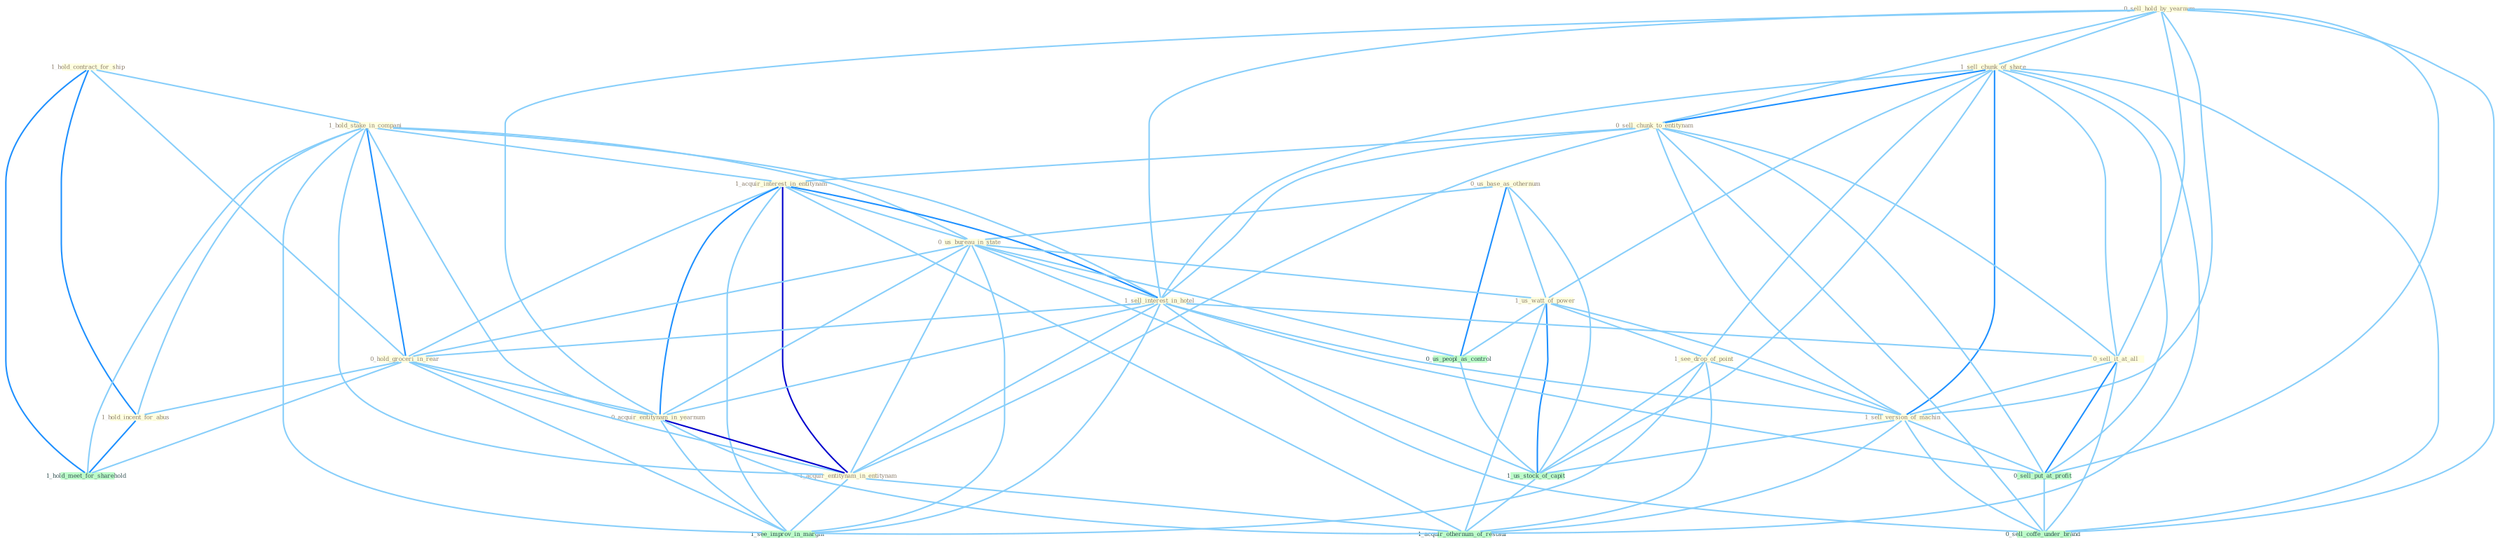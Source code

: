 Graph G{ 
    node
    [shape=polygon,style=filled,width=.5,height=.06,color="#BDFCC9",fixedsize=true,fontsize=4,
    fontcolor="#2f4f4f"];
    {node
    [color="#ffffe0", fontcolor="#8b7d6b"] "1_hold_contract_for_ship " "0_sell_hold_by_yearnum " "1_sell_chunk_of_share " "1_hold_stake_in_compani " "0_us_base_as_othernum " "0_sell_chunk_to_entitynam " "1_acquir_interest_in_entitynam " "0_us_bureau_in_state " "1_us_watt_of_power " "1_sell_interest_in_hotel " "0_hold_groceri_in_rear " "1_hold_incent_for_abus " "1_see_drop_of_point " "0_sell_it_at_all " "0_acquir_entitynam_in_yearnum " "1_sell_version_of_machin " "1_acquir_entitynam_in_entitynam "}
{node [color="#fff0f5", fontcolor="#b22222"]}
edge [color="#B0E2FF"];

	"1_hold_contract_for_ship " -- "1_hold_stake_in_compani " [w="1", color="#87cefa" ];
	"1_hold_contract_for_ship " -- "0_hold_groceri_in_rear " [w="1", color="#87cefa" ];
	"1_hold_contract_for_ship " -- "1_hold_incent_for_abus " [w="2", color="#1e90ff" , len=0.8];
	"1_hold_contract_for_ship " -- "1_hold_meet_for_sharehold " [w="2", color="#1e90ff" , len=0.8];
	"0_sell_hold_by_yearnum " -- "1_sell_chunk_of_share " [w="1", color="#87cefa" ];
	"0_sell_hold_by_yearnum " -- "0_sell_chunk_to_entitynam " [w="1", color="#87cefa" ];
	"0_sell_hold_by_yearnum " -- "1_sell_interest_in_hotel " [w="1", color="#87cefa" ];
	"0_sell_hold_by_yearnum " -- "0_sell_it_at_all " [w="1", color="#87cefa" ];
	"0_sell_hold_by_yearnum " -- "0_acquir_entitynam_in_yearnum " [w="1", color="#87cefa" ];
	"0_sell_hold_by_yearnum " -- "1_sell_version_of_machin " [w="1", color="#87cefa" ];
	"0_sell_hold_by_yearnum " -- "0_sell_put_at_profit " [w="1", color="#87cefa" ];
	"0_sell_hold_by_yearnum " -- "0_sell_coffe_under_brand " [w="1", color="#87cefa" ];
	"1_sell_chunk_of_share " -- "0_sell_chunk_to_entitynam " [w="2", color="#1e90ff" , len=0.8];
	"1_sell_chunk_of_share " -- "1_us_watt_of_power " [w="1", color="#87cefa" ];
	"1_sell_chunk_of_share " -- "1_sell_interest_in_hotel " [w="1", color="#87cefa" ];
	"1_sell_chunk_of_share " -- "1_see_drop_of_point " [w="1", color="#87cefa" ];
	"1_sell_chunk_of_share " -- "0_sell_it_at_all " [w="1", color="#87cefa" ];
	"1_sell_chunk_of_share " -- "1_sell_version_of_machin " [w="2", color="#1e90ff" , len=0.8];
	"1_sell_chunk_of_share " -- "0_sell_put_at_profit " [w="1", color="#87cefa" ];
	"1_sell_chunk_of_share " -- "1_us_stock_of_capit " [w="1", color="#87cefa" ];
	"1_sell_chunk_of_share " -- "0_sell_coffe_under_brand " [w="1", color="#87cefa" ];
	"1_sell_chunk_of_share " -- "1_acquir_othernum_of_restaur " [w="1", color="#87cefa" ];
	"1_hold_stake_in_compani " -- "1_acquir_interest_in_entitynam " [w="1", color="#87cefa" ];
	"1_hold_stake_in_compani " -- "0_us_bureau_in_state " [w="1", color="#87cefa" ];
	"1_hold_stake_in_compani " -- "1_sell_interest_in_hotel " [w="1", color="#87cefa" ];
	"1_hold_stake_in_compani " -- "0_hold_groceri_in_rear " [w="2", color="#1e90ff" , len=0.8];
	"1_hold_stake_in_compani " -- "1_hold_incent_for_abus " [w="1", color="#87cefa" ];
	"1_hold_stake_in_compani " -- "0_acquir_entitynam_in_yearnum " [w="1", color="#87cefa" ];
	"1_hold_stake_in_compani " -- "1_acquir_entitynam_in_entitynam " [w="1", color="#87cefa" ];
	"1_hold_stake_in_compani " -- "1_see_improv_in_margin " [w="1", color="#87cefa" ];
	"1_hold_stake_in_compani " -- "1_hold_meet_for_sharehold " [w="1", color="#87cefa" ];
	"0_us_base_as_othernum " -- "0_us_bureau_in_state " [w="1", color="#87cefa" ];
	"0_us_base_as_othernum " -- "1_us_watt_of_power " [w="1", color="#87cefa" ];
	"0_us_base_as_othernum " -- "0_us_peopl_as_control " [w="2", color="#1e90ff" , len=0.8];
	"0_us_base_as_othernum " -- "1_us_stock_of_capit " [w="1", color="#87cefa" ];
	"0_sell_chunk_to_entitynam " -- "1_acquir_interest_in_entitynam " [w="1", color="#87cefa" ];
	"0_sell_chunk_to_entitynam " -- "1_sell_interest_in_hotel " [w="1", color="#87cefa" ];
	"0_sell_chunk_to_entitynam " -- "0_sell_it_at_all " [w="1", color="#87cefa" ];
	"0_sell_chunk_to_entitynam " -- "1_sell_version_of_machin " [w="1", color="#87cefa" ];
	"0_sell_chunk_to_entitynam " -- "1_acquir_entitynam_in_entitynam " [w="1", color="#87cefa" ];
	"0_sell_chunk_to_entitynam " -- "0_sell_put_at_profit " [w="1", color="#87cefa" ];
	"0_sell_chunk_to_entitynam " -- "0_sell_coffe_under_brand " [w="1", color="#87cefa" ];
	"1_acquir_interest_in_entitynam " -- "0_us_bureau_in_state " [w="1", color="#87cefa" ];
	"1_acquir_interest_in_entitynam " -- "1_sell_interest_in_hotel " [w="2", color="#1e90ff" , len=0.8];
	"1_acquir_interest_in_entitynam " -- "0_hold_groceri_in_rear " [w="1", color="#87cefa" ];
	"1_acquir_interest_in_entitynam " -- "0_acquir_entitynam_in_yearnum " [w="2", color="#1e90ff" , len=0.8];
	"1_acquir_interest_in_entitynam " -- "1_acquir_entitynam_in_entitynam " [w="3", color="#0000cd" , len=0.6];
	"1_acquir_interest_in_entitynam " -- "1_see_improv_in_margin " [w="1", color="#87cefa" ];
	"1_acquir_interest_in_entitynam " -- "1_acquir_othernum_of_restaur " [w="1", color="#87cefa" ];
	"0_us_bureau_in_state " -- "1_us_watt_of_power " [w="1", color="#87cefa" ];
	"0_us_bureau_in_state " -- "1_sell_interest_in_hotel " [w="1", color="#87cefa" ];
	"0_us_bureau_in_state " -- "0_hold_groceri_in_rear " [w="1", color="#87cefa" ];
	"0_us_bureau_in_state " -- "0_acquir_entitynam_in_yearnum " [w="1", color="#87cefa" ];
	"0_us_bureau_in_state " -- "1_acquir_entitynam_in_entitynam " [w="1", color="#87cefa" ];
	"0_us_bureau_in_state " -- "0_us_peopl_as_control " [w="1", color="#87cefa" ];
	"0_us_bureau_in_state " -- "1_us_stock_of_capit " [w="1", color="#87cefa" ];
	"0_us_bureau_in_state " -- "1_see_improv_in_margin " [w="1", color="#87cefa" ];
	"1_us_watt_of_power " -- "1_see_drop_of_point " [w="1", color="#87cefa" ];
	"1_us_watt_of_power " -- "1_sell_version_of_machin " [w="1", color="#87cefa" ];
	"1_us_watt_of_power " -- "0_us_peopl_as_control " [w="1", color="#87cefa" ];
	"1_us_watt_of_power " -- "1_us_stock_of_capit " [w="2", color="#1e90ff" , len=0.8];
	"1_us_watt_of_power " -- "1_acquir_othernum_of_restaur " [w="1", color="#87cefa" ];
	"1_sell_interest_in_hotel " -- "0_hold_groceri_in_rear " [w="1", color="#87cefa" ];
	"1_sell_interest_in_hotel " -- "0_sell_it_at_all " [w="1", color="#87cefa" ];
	"1_sell_interest_in_hotel " -- "0_acquir_entitynam_in_yearnum " [w="1", color="#87cefa" ];
	"1_sell_interest_in_hotel " -- "1_sell_version_of_machin " [w="1", color="#87cefa" ];
	"1_sell_interest_in_hotel " -- "1_acquir_entitynam_in_entitynam " [w="1", color="#87cefa" ];
	"1_sell_interest_in_hotel " -- "0_sell_put_at_profit " [w="1", color="#87cefa" ];
	"1_sell_interest_in_hotel " -- "1_see_improv_in_margin " [w="1", color="#87cefa" ];
	"1_sell_interest_in_hotel " -- "0_sell_coffe_under_brand " [w="1", color="#87cefa" ];
	"0_hold_groceri_in_rear " -- "1_hold_incent_for_abus " [w="1", color="#87cefa" ];
	"0_hold_groceri_in_rear " -- "0_acquir_entitynam_in_yearnum " [w="1", color="#87cefa" ];
	"0_hold_groceri_in_rear " -- "1_acquir_entitynam_in_entitynam " [w="1", color="#87cefa" ];
	"0_hold_groceri_in_rear " -- "1_see_improv_in_margin " [w="1", color="#87cefa" ];
	"0_hold_groceri_in_rear " -- "1_hold_meet_for_sharehold " [w="1", color="#87cefa" ];
	"1_hold_incent_for_abus " -- "1_hold_meet_for_sharehold " [w="2", color="#1e90ff" , len=0.8];
	"1_see_drop_of_point " -- "1_sell_version_of_machin " [w="1", color="#87cefa" ];
	"1_see_drop_of_point " -- "1_us_stock_of_capit " [w="1", color="#87cefa" ];
	"1_see_drop_of_point " -- "1_see_improv_in_margin " [w="1", color="#87cefa" ];
	"1_see_drop_of_point " -- "1_acquir_othernum_of_restaur " [w="1", color="#87cefa" ];
	"0_sell_it_at_all " -- "1_sell_version_of_machin " [w="1", color="#87cefa" ];
	"0_sell_it_at_all " -- "0_sell_put_at_profit " [w="2", color="#1e90ff" , len=0.8];
	"0_sell_it_at_all " -- "0_sell_coffe_under_brand " [w="1", color="#87cefa" ];
	"0_acquir_entitynam_in_yearnum " -- "1_acquir_entitynam_in_entitynam " [w="3", color="#0000cd" , len=0.6];
	"0_acquir_entitynam_in_yearnum " -- "1_see_improv_in_margin " [w="1", color="#87cefa" ];
	"0_acquir_entitynam_in_yearnum " -- "1_acquir_othernum_of_restaur " [w="1", color="#87cefa" ];
	"1_sell_version_of_machin " -- "0_sell_put_at_profit " [w="1", color="#87cefa" ];
	"1_sell_version_of_machin " -- "1_us_stock_of_capit " [w="1", color="#87cefa" ];
	"1_sell_version_of_machin " -- "0_sell_coffe_under_brand " [w="1", color="#87cefa" ];
	"1_sell_version_of_machin " -- "1_acquir_othernum_of_restaur " [w="1", color="#87cefa" ];
	"1_acquir_entitynam_in_entitynam " -- "1_see_improv_in_margin " [w="1", color="#87cefa" ];
	"1_acquir_entitynam_in_entitynam " -- "1_acquir_othernum_of_restaur " [w="1", color="#87cefa" ];
	"0_us_peopl_as_control " -- "1_us_stock_of_capit " [w="1", color="#87cefa" ];
	"0_sell_put_at_profit " -- "0_sell_coffe_under_brand " [w="1", color="#87cefa" ];
	"1_us_stock_of_capit " -- "1_acquir_othernum_of_restaur " [w="1", color="#87cefa" ];
}